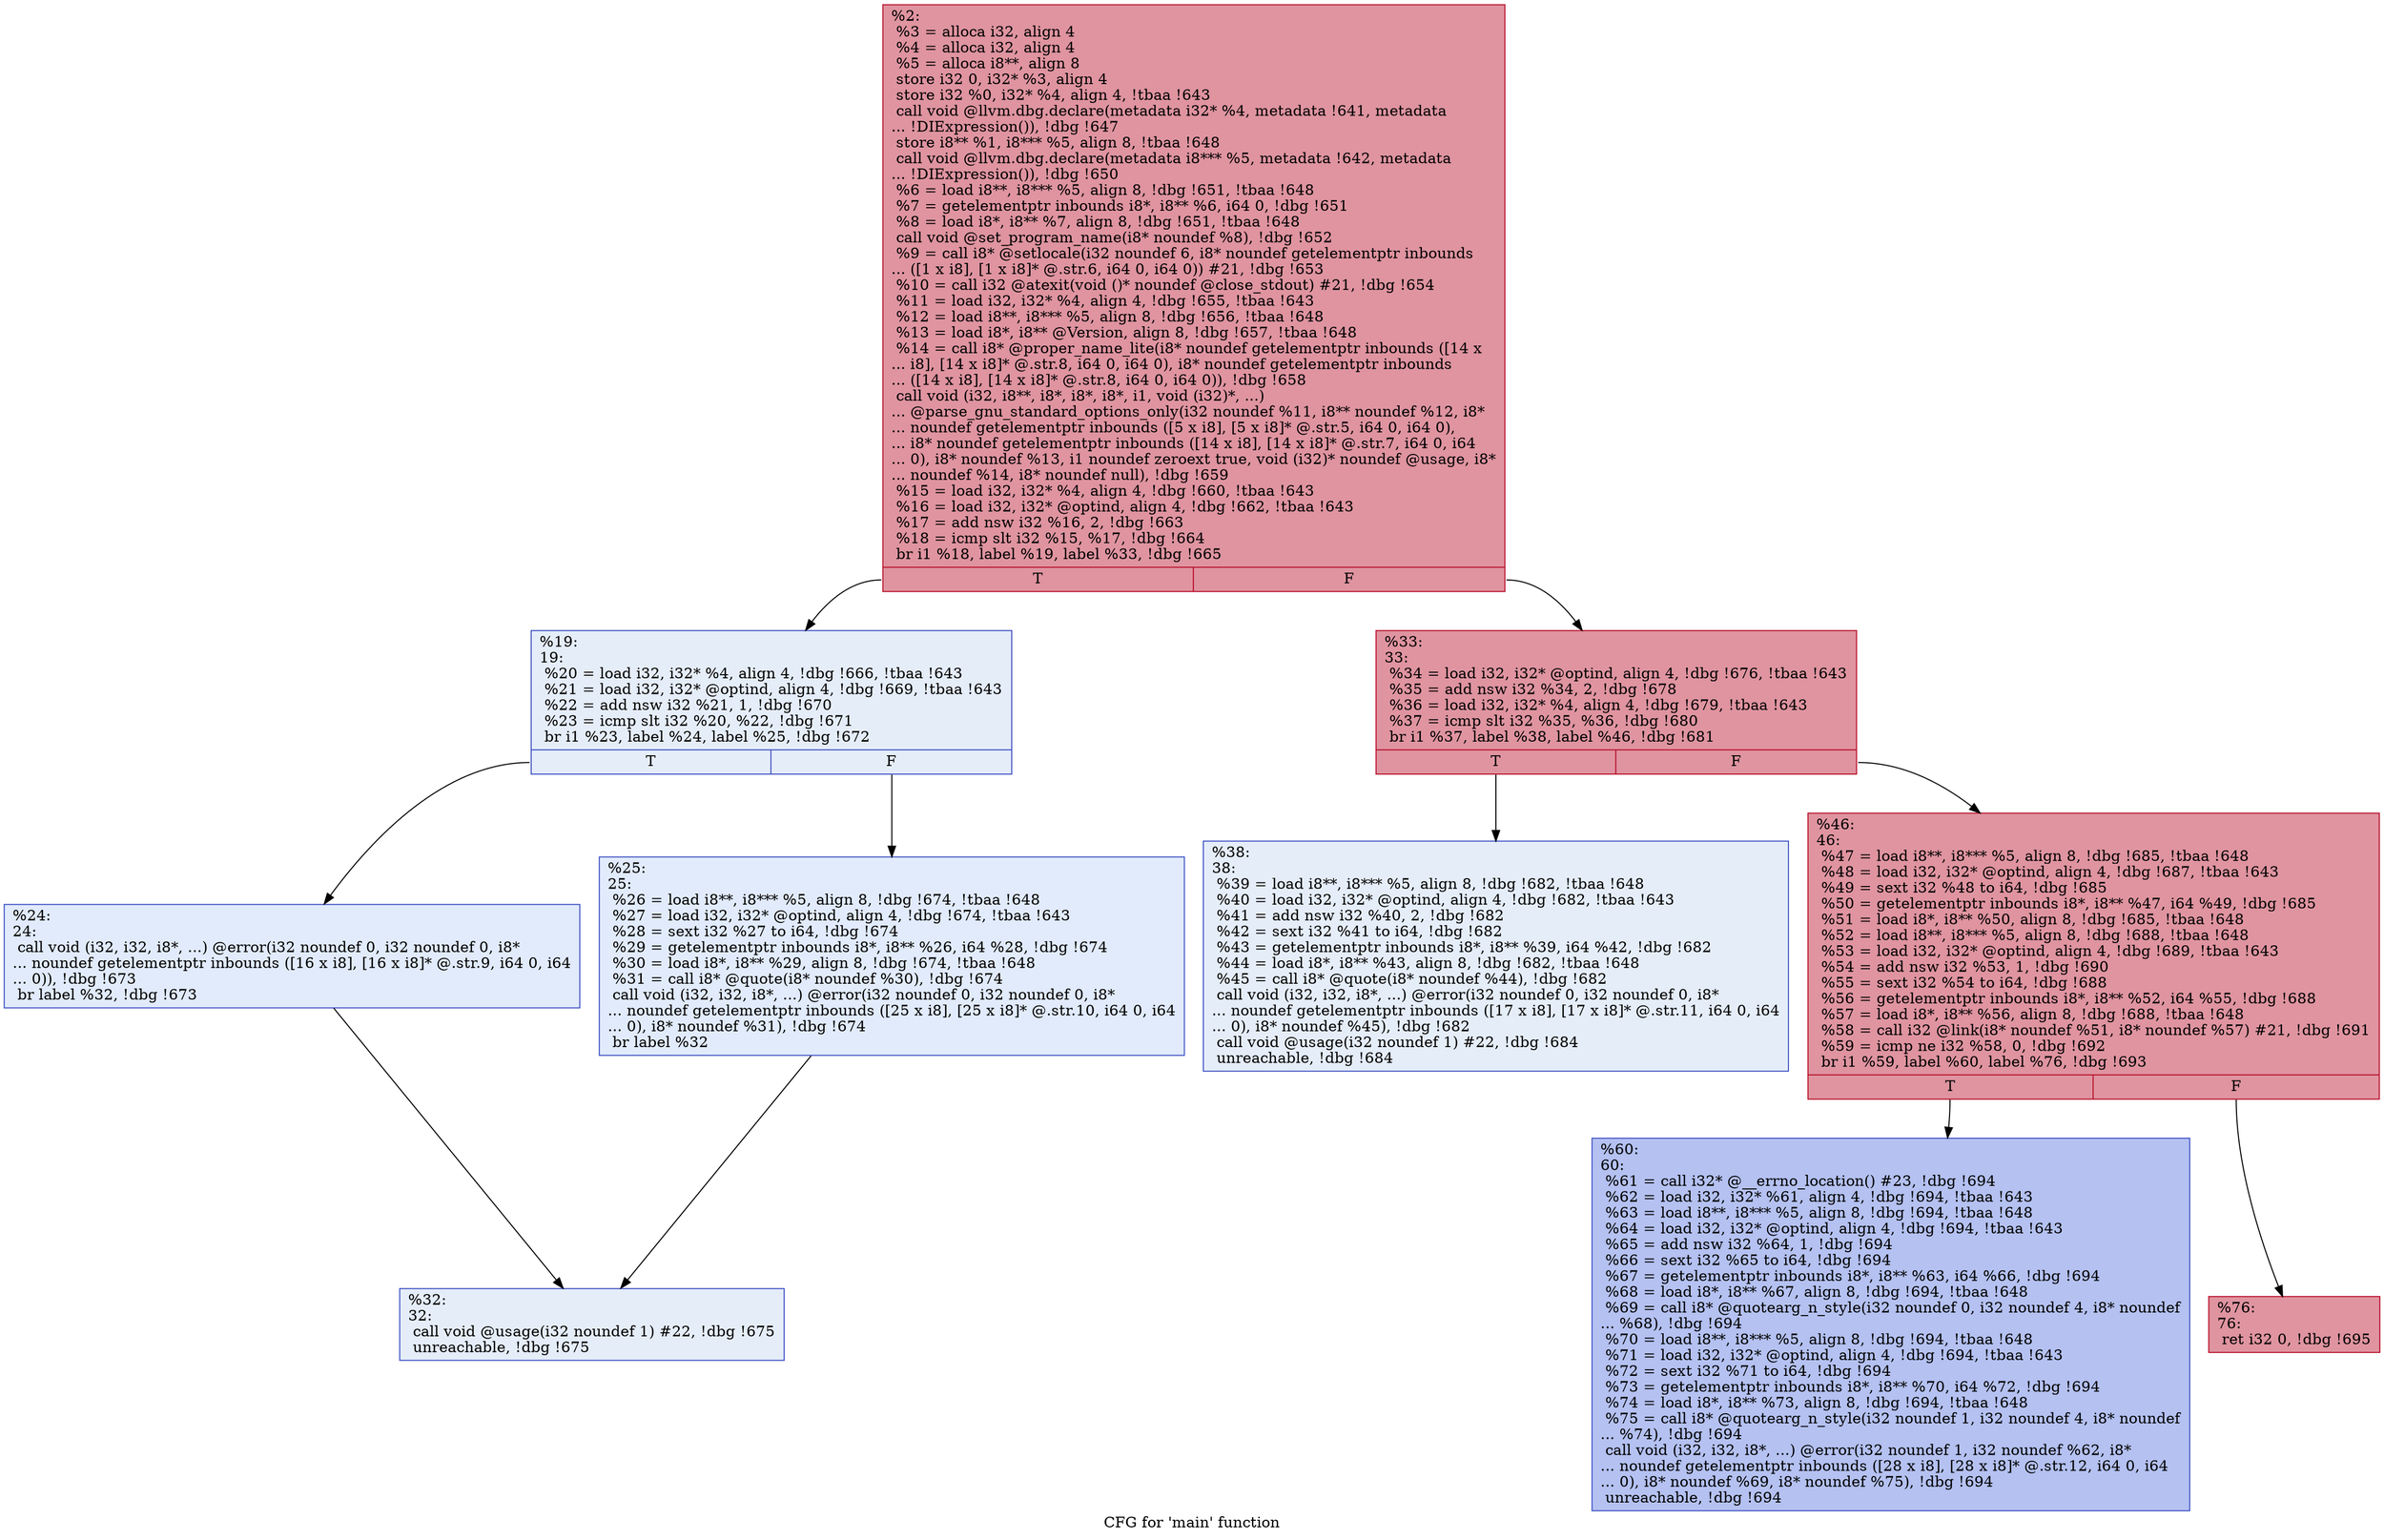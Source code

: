 digraph "CFG for 'main' function" {
	label="CFG for 'main' function";

	Node0x11494b0 [shape=record,color="#b70d28ff", style=filled, fillcolor="#b70d2870",label="{%2:\l  %3 = alloca i32, align 4\l  %4 = alloca i32, align 4\l  %5 = alloca i8**, align 8\l  store i32 0, i32* %3, align 4\l  store i32 %0, i32* %4, align 4, !tbaa !643\l  call void @llvm.dbg.declare(metadata i32* %4, metadata !641, metadata\l... !DIExpression()), !dbg !647\l  store i8** %1, i8*** %5, align 8, !tbaa !648\l  call void @llvm.dbg.declare(metadata i8*** %5, metadata !642, metadata\l... !DIExpression()), !dbg !650\l  %6 = load i8**, i8*** %5, align 8, !dbg !651, !tbaa !648\l  %7 = getelementptr inbounds i8*, i8** %6, i64 0, !dbg !651\l  %8 = load i8*, i8** %7, align 8, !dbg !651, !tbaa !648\l  call void @set_program_name(i8* noundef %8), !dbg !652\l  %9 = call i8* @setlocale(i32 noundef 6, i8* noundef getelementptr inbounds\l... ([1 x i8], [1 x i8]* @.str.6, i64 0, i64 0)) #21, !dbg !653\l  %10 = call i32 @atexit(void ()* noundef @close_stdout) #21, !dbg !654\l  %11 = load i32, i32* %4, align 4, !dbg !655, !tbaa !643\l  %12 = load i8**, i8*** %5, align 8, !dbg !656, !tbaa !648\l  %13 = load i8*, i8** @Version, align 8, !dbg !657, !tbaa !648\l  %14 = call i8* @proper_name_lite(i8* noundef getelementptr inbounds ([14 x\l... i8], [14 x i8]* @.str.8, i64 0, i64 0), i8* noundef getelementptr inbounds\l... ([14 x i8], [14 x i8]* @.str.8, i64 0, i64 0)), !dbg !658\l  call void (i32, i8**, i8*, i8*, i8*, i1, void (i32)*, ...)\l... @parse_gnu_standard_options_only(i32 noundef %11, i8** noundef %12, i8*\l... noundef getelementptr inbounds ([5 x i8], [5 x i8]* @.str.5, i64 0, i64 0),\l... i8* noundef getelementptr inbounds ([14 x i8], [14 x i8]* @.str.7, i64 0, i64\l... 0), i8* noundef %13, i1 noundef zeroext true, void (i32)* noundef @usage, i8*\l... noundef %14, i8* noundef null), !dbg !659\l  %15 = load i32, i32* %4, align 4, !dbg !660, !tbaa !643\l  %16 = load i32, i32* @optind, align 4, !dbg !662, !tbaa !643\l  %17 = add nsw i32 %16, 2, !dbg !663\l  %18 = icmp slt i32 %15, %17, !dbg !664\l  br i1 %18, label %19, label %33, !dbg !665\l|{<s0>T|<s1>F}}"];
	Node0x11494b0:s0 -> Node0x118a9d0;
	Node0x11494b0:s1 -> Node0x118ab10;
	Node0x118a9d0 [shape=record,color="#3d50c3ff", style=filled, fillcolor="#c5d6f270",label="{%19:\l19:                                               \l  %20 = load i32, i32* %4, align 4, !dbg !666, !tbaa !643\l  %21 = load i32, i32* @optind, align 4, !dbg !669, !tbaa !643\l  %22 = add nsw i32 %21, 1, !dbg !670\l  %23 = icmp slt i32 %20, %22, !dbg !671\l  br i1 %23, label %24, label %25, !dbg !672\l|{<s0>T|<s1>F}}"];
	Node0x118a9d0:s0 -> Node0x118aa20;
	Node0x118a9d0:s1 -> Node0x118aa70;
	Node0x118aa20 [shape=record,color="#3d50c3ff", style=filled, fillcolor="#bbd1f870",label="{%24:\l24:                                               \l  call void (i32, i32, i8*, ...) @error(i32 noundef 0, i32 noundef 0, i8*\l... noundef getelementptr inbounds ([16 x i8], [16 x i8]* @.str.9, i64 0, i64\l... 0)), !dbg !673\l  br label %32, !dbg !673\l}"];
	Node0x118aa20 -> Node0x118aac0;
	Node0x118aa70 [shape=record,color="#3d50c3ff", style=filled, fillcolor="#bbd1f870",label="{%25:\l25:                                               \l  %26 = load i8**, i8*** %5, align 8, !dbg !674, !tbaa !648\l  %27 = load i32, i32* @optind, align 4, !dbg !674, !tbaa !643\l  %28 = sext i32 %27 to i64, !dbg !674\l  %29 = getelementptr inbounds i8*, i8** %26, i64 %28, !dbg !674\l  %30 = load i8*, i8** %29, align 8, !dbg !674, !tbaa !648\l  %31 = call i8* @quote(i8* noundef %30), !dbg !674\l  call void (i32, i32, i8*, ...) @error(i32 noundef 0, i32 noundef 0, i8*\l... noundef getelementptr inbounds ([25 x i8], [25 x i8]* @.str.10, i64 0, i64\l... 0), i8* noundef %31), !dbg !674\l  br label %32\l}"];
	Node0x118aa70 -> Node0x118aac0;
	Node0x118aac0 [shape=record,color="#3d50c3ff", style=filled, fillcolor="#c5d6f270",label="{%32:\l32:                                               \l  call void @usage(i32 noundef 1) #22, !dbg !675\l  unreachable, !dbg !675\l}"];
	Node0x118ab10 [shape=record,color="#b70d28ff", style=filled, fillcolor="#b70d2870",label="{%33:\l33:                                               \l  %34 = load i32, i32* @optind, align 4, !dbg !676, !tbaa !643\l  %35 = add nsw i32 %34, 2, !dbg !678\l  %36 = load i32, i32* %4, align 4, !dbg !679, !tbaa !643\l  %37 = icmp slt i32 %35, %36, !dbg !680\l  br i1 %37, label %38, label %46, !dbg !681\l|{<s0>T|<s1>F}}"];
	Node0x118ab10:s0 -> Node0x118ab60;
	Node0x118ab10:s1 -> Node0x118abb0;
	Node0x118ab60 [shape=record,color="#3d50c3ff", style=filled, fillcolor="#c5d6f270",label="{%38:\l38:                                               \l  %39 = load i8**, i8*** %5, align 8, !dbg !682, !tbaa !648\l  %40 = load i32, i32* @optind, align 4, !dbg !682, !tbaa !643\l  %41 = add nsw i32 %40, 2, !dbg !682\l  %42 = sext i32 %41 to i64, !dbg !682\l  %43 = getelementptr inbounds i8*, i8** %39, i64 %42, !dbg !682\l  %44 = load i8*, i8** %43, align 8, !dbg !682, !tbaa !648\l  %45 = call i8* @quote(i8* noundef %44), !dbg !682\l  call void (i32, i32, i8*, ...) @error(i32 noundef 0, i32 noundef 0, i8*\l... noundef getelementptr inbounds ([17 x i8], [17 x i8]* @.str.11, i64 0, i64\l... 0), i8* noundef %45), !dbg !682\l  call void @usage(i32 noundef 1) #22, !dbg !684\l  unreachable, !dbg !684\l}"];
	Node0x118abb0 [shape=record,color="#b70d28ff", style=filled, fillcolor="#b70d2870",label="{%46:\l46:                                               \l  %47 = load i8**, i8*** %5, align 8, !dbg !685, !tbaa !648\l  %48 = load i32, i32* @optind, align 4, !dbg !687, !tbaa !643\l  %49 = sext i32 %48 to i64, !dbg !685\l  %50 = getelementptr inbounds i8*, i8** %47, i64 %49, !dbg !685\l  %51 = load i8*, i8** %50, align 8, !dbg !685, !tbaa !648\l  %52 = load i8**, i8*** %5, align 8, !dbg !688, !tbaa !648\l  %53 = load i32, i32* @optind, align 4, !dbg !689, !tbaa !643\l  %54 = add nsw i32 %53, 1, !dbg !690\l  %55 = sext i32 %54 to i64, !dbg !688\l  %56 = getelementptr inbounds i8*, i8** %52, i64 %55, !dbg !688\l  %57 = load i8*, i8** %56, align 8, !dbg !688, !tbaa !648\l  %58 = call i32 @link(i8* noundef %51, i8* noundef %57) #21, !dbg !691\l  %59 = icmp ne i32 %58, 0, !dbg !692\l  br i1 %59, label %60, label %76, !dbg !693\l|{<s0>T|<s1>F}}"];
	Node0x118abb0:s0 -> Node0x118ac00;
	Node0x118abb0:s1 -> Node0x118ac50;
	Node0x118ac00 [shape=record,color="#3d50c3ff", style=filled, fillcolor="#5572df70",label="{%60:\l60:                                               \l  %61 = call i32* @__errno_location() #23, !dbg !694\l  %62 = load i32, i32* %61, align 4, !dbg !694, !tbaa !643\l  %63 = load i8**, i8*** %5, align 8, !dbg !694, !tbaa !648\l  %64 = load i32, i32* @optind, align 4, !dbg !694, !tbaa !643\l  %65 = add nsw i32 %64, 1, !dbg !694\l  %66 = sext i32 %65 to i64, !dbg !694\l  %67 = getelementptr inbounds i8*, i8** %63, i64 %66, !dbg !694\l  %68 = load i8*, i8** %67, align 8, !dbg !694, !tbaa !648\l  %69 = call i8* @quotearg_n_style(i32 noundef 0, i32 noundef 4, i8* noundef\l... %68), !dbg !694\l  %70 = load i8**, i8*** %5, align 8, !dbg !694, !tbaa !648\l  %71 = load i32, i32* @optind, align 4, !dbg !694, !tbaa !643\l  %72 = sext i32 %71 to i64, !dbg !694\l  %73 = getelementptr inbounds i8*, i8** %70, i64 %72, !dbg !694\l  %74 = load i8*, i8** %73, align 8, !dbg !694, !tbaa !648\l  %75 = call i8* @quotearg_n_style(i32 noundef 1, i32 noundef 4, i8* noundef\l... %74), !dbg !694\l  call void (i32, i32, i8*, ...) @error(i32 noundef 1, i32 noundef %62, i8*\l... noundef getelementptr inbounds ([28 x i8], [28 x i8]* @.str.12, i64 0, i64\l... 0), i8* noundef %69, i8* noundef %75), !dbg !694\l  unreachable, !dbg !694\l}"];
	Node0x118ac50 [shape=record,color="#b70d28ff", style=filled, fillcolor="#b70d2870",label="{%76:\l76:                                               \l  ret i32 0, !dbg !695\l}"];
}
